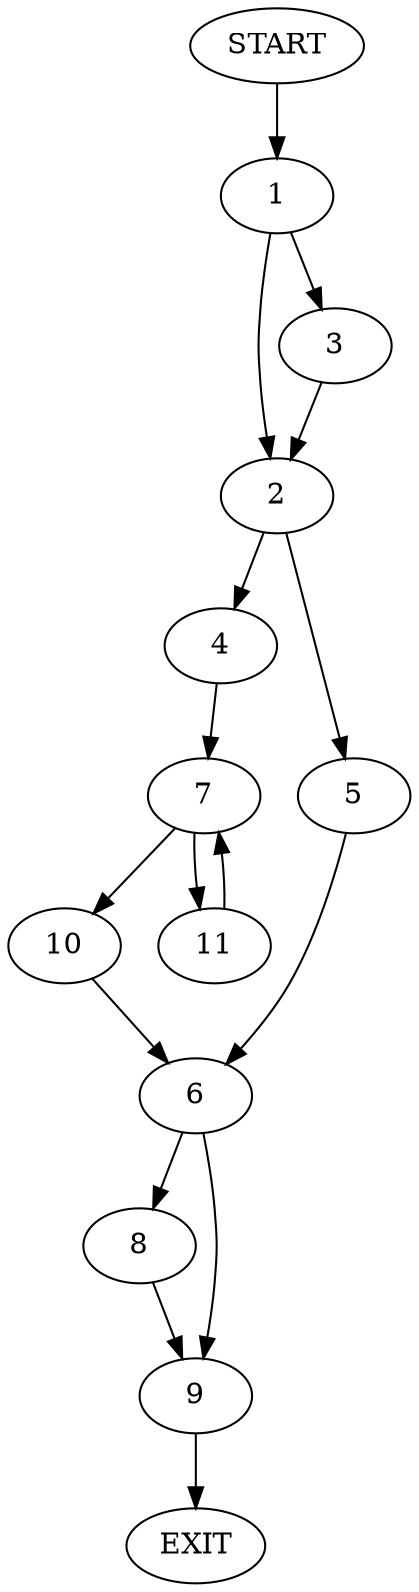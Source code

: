 digraph {
0 [label="START"]
12 [label="EXIT"]
0 -> 1
1 -> 2
1 -> 3
3 -> 2
2 -> 4
2 -> 5
5 -> 6
4 -> 7
6 -> 8
6 -> 9
7 -> 10
7 -> 11
11 -> 7
10 -> 6
9 -> 12
8 -> 9
}
